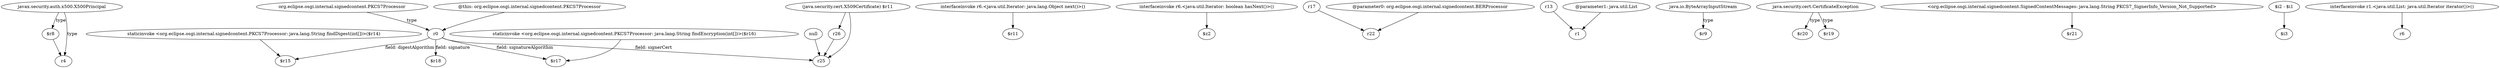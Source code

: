 digraph g {
0[label="$r8"]
1[label="r4"]
0->1[label=""]
2[label="r0"]
3[label="$r15"]
2->3[label="field: digestAlgorithm"]
4[label="javax.security.auth.x500.X500Principal"]
4->1[label="type"]
5[label="interfaceinvoke r6.<java.util.Iterator: java.lang.Object next()>()"]
6[label="$r11"]
5->6[label=""]
7[label="null"]
8[label="r25"]
7->8[label=""]
9[label="interfaceinvoke r6.<java.util.Iterator: boolean hasNext()>()"]
10[label="$z2"]
9->10[label=""]
11[label="r17"]
12[label="r22"]
11->12[label=""]
13[label="@parameter0: org.eclipse.osgi.internal.signedcontent.BERProcessor"]
13->12[label=""]
14[label="staticinvoke <org.eclipse.osgi.internal.signedcontent.PKCS7Processor: java.lang.String findEncryption(int[])>($r16)"]
15[label="$r17"]
14->15[label=""]
16[label="r13"]
17[label="r1"]
16->17[label=""]
18[label="java.io.ByteArrayInputStream"]
19[label="$r9"]
18->19[label="type"]
20[label="java.security.cert.CertificateException"]
21[label="$r20"]
20->21[label="type"]
22[label="$r19"]
20->22[label="type"]
23[label="$r18"]
2->23[label="field: signature"]
2->8[label="field: signerCert"]
2->15[label="field: signatureAlgorithm"]
24[label="@parameter1: java.util.List"]
24->17[label=""]
25[label="<org.eclipse.osgi.internal.signedcontent.SignedContentMessages: java.lang.String PKCS7_SignerInfo_Version_Not_Supported>"]
26[label="$r21"]
25->26[label=""]
27[label="$i2 - $i1"]
28[label="$i3"]
27->28[label=""]
29[label="org.eclipse.osgi.internal.signedcontent.PKCS7Processor"]
29->2[label="type"]
30[label="r26"]
30->8[label=""]
31[label="staticinvoke <org.eclipse.osgi.internal.signedcontent.PKCS7Processor: java.lang.String findDigest(int[])>($r14)"]
31->3[label=""]
32[label="@this: org.eclipse.osgi.internal.signedcontent.PKCS7Processor"]
32->2[label=""]
33[label="interfaceinvoke r1.<java.util.List: java.util.Iterator iterator()>()"]
34[label="r6"]
33->34[label=""]
35[label="(java.security.cert.X509Certificate) $r11"]
35->30[label=""]
4->0[label="type"]
35->8[label=""]
}